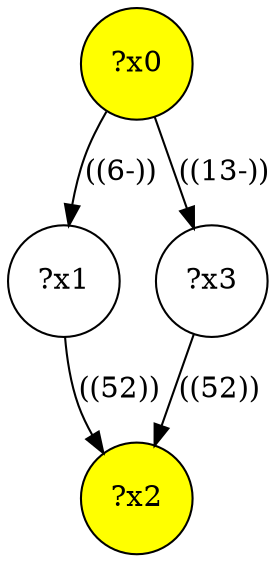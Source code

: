 digraph g {
	x0 [fillcolor="yellow", style="filled," shape=circle, label="?x0"];
	x2 [fillcolor="yellow", style="filled," shape=circle, label="?x2"];
	x1 [shape=circle, label="?x1"];
	x0 -> x1 [label="((6-))"];
	x1 -> x2 [label="((52))"];
	x3 [shape=circle, label="?x3"];
	x0 -> x3 [label="((13-))"];
	x3 -> x2 [label="((52))"];
}
